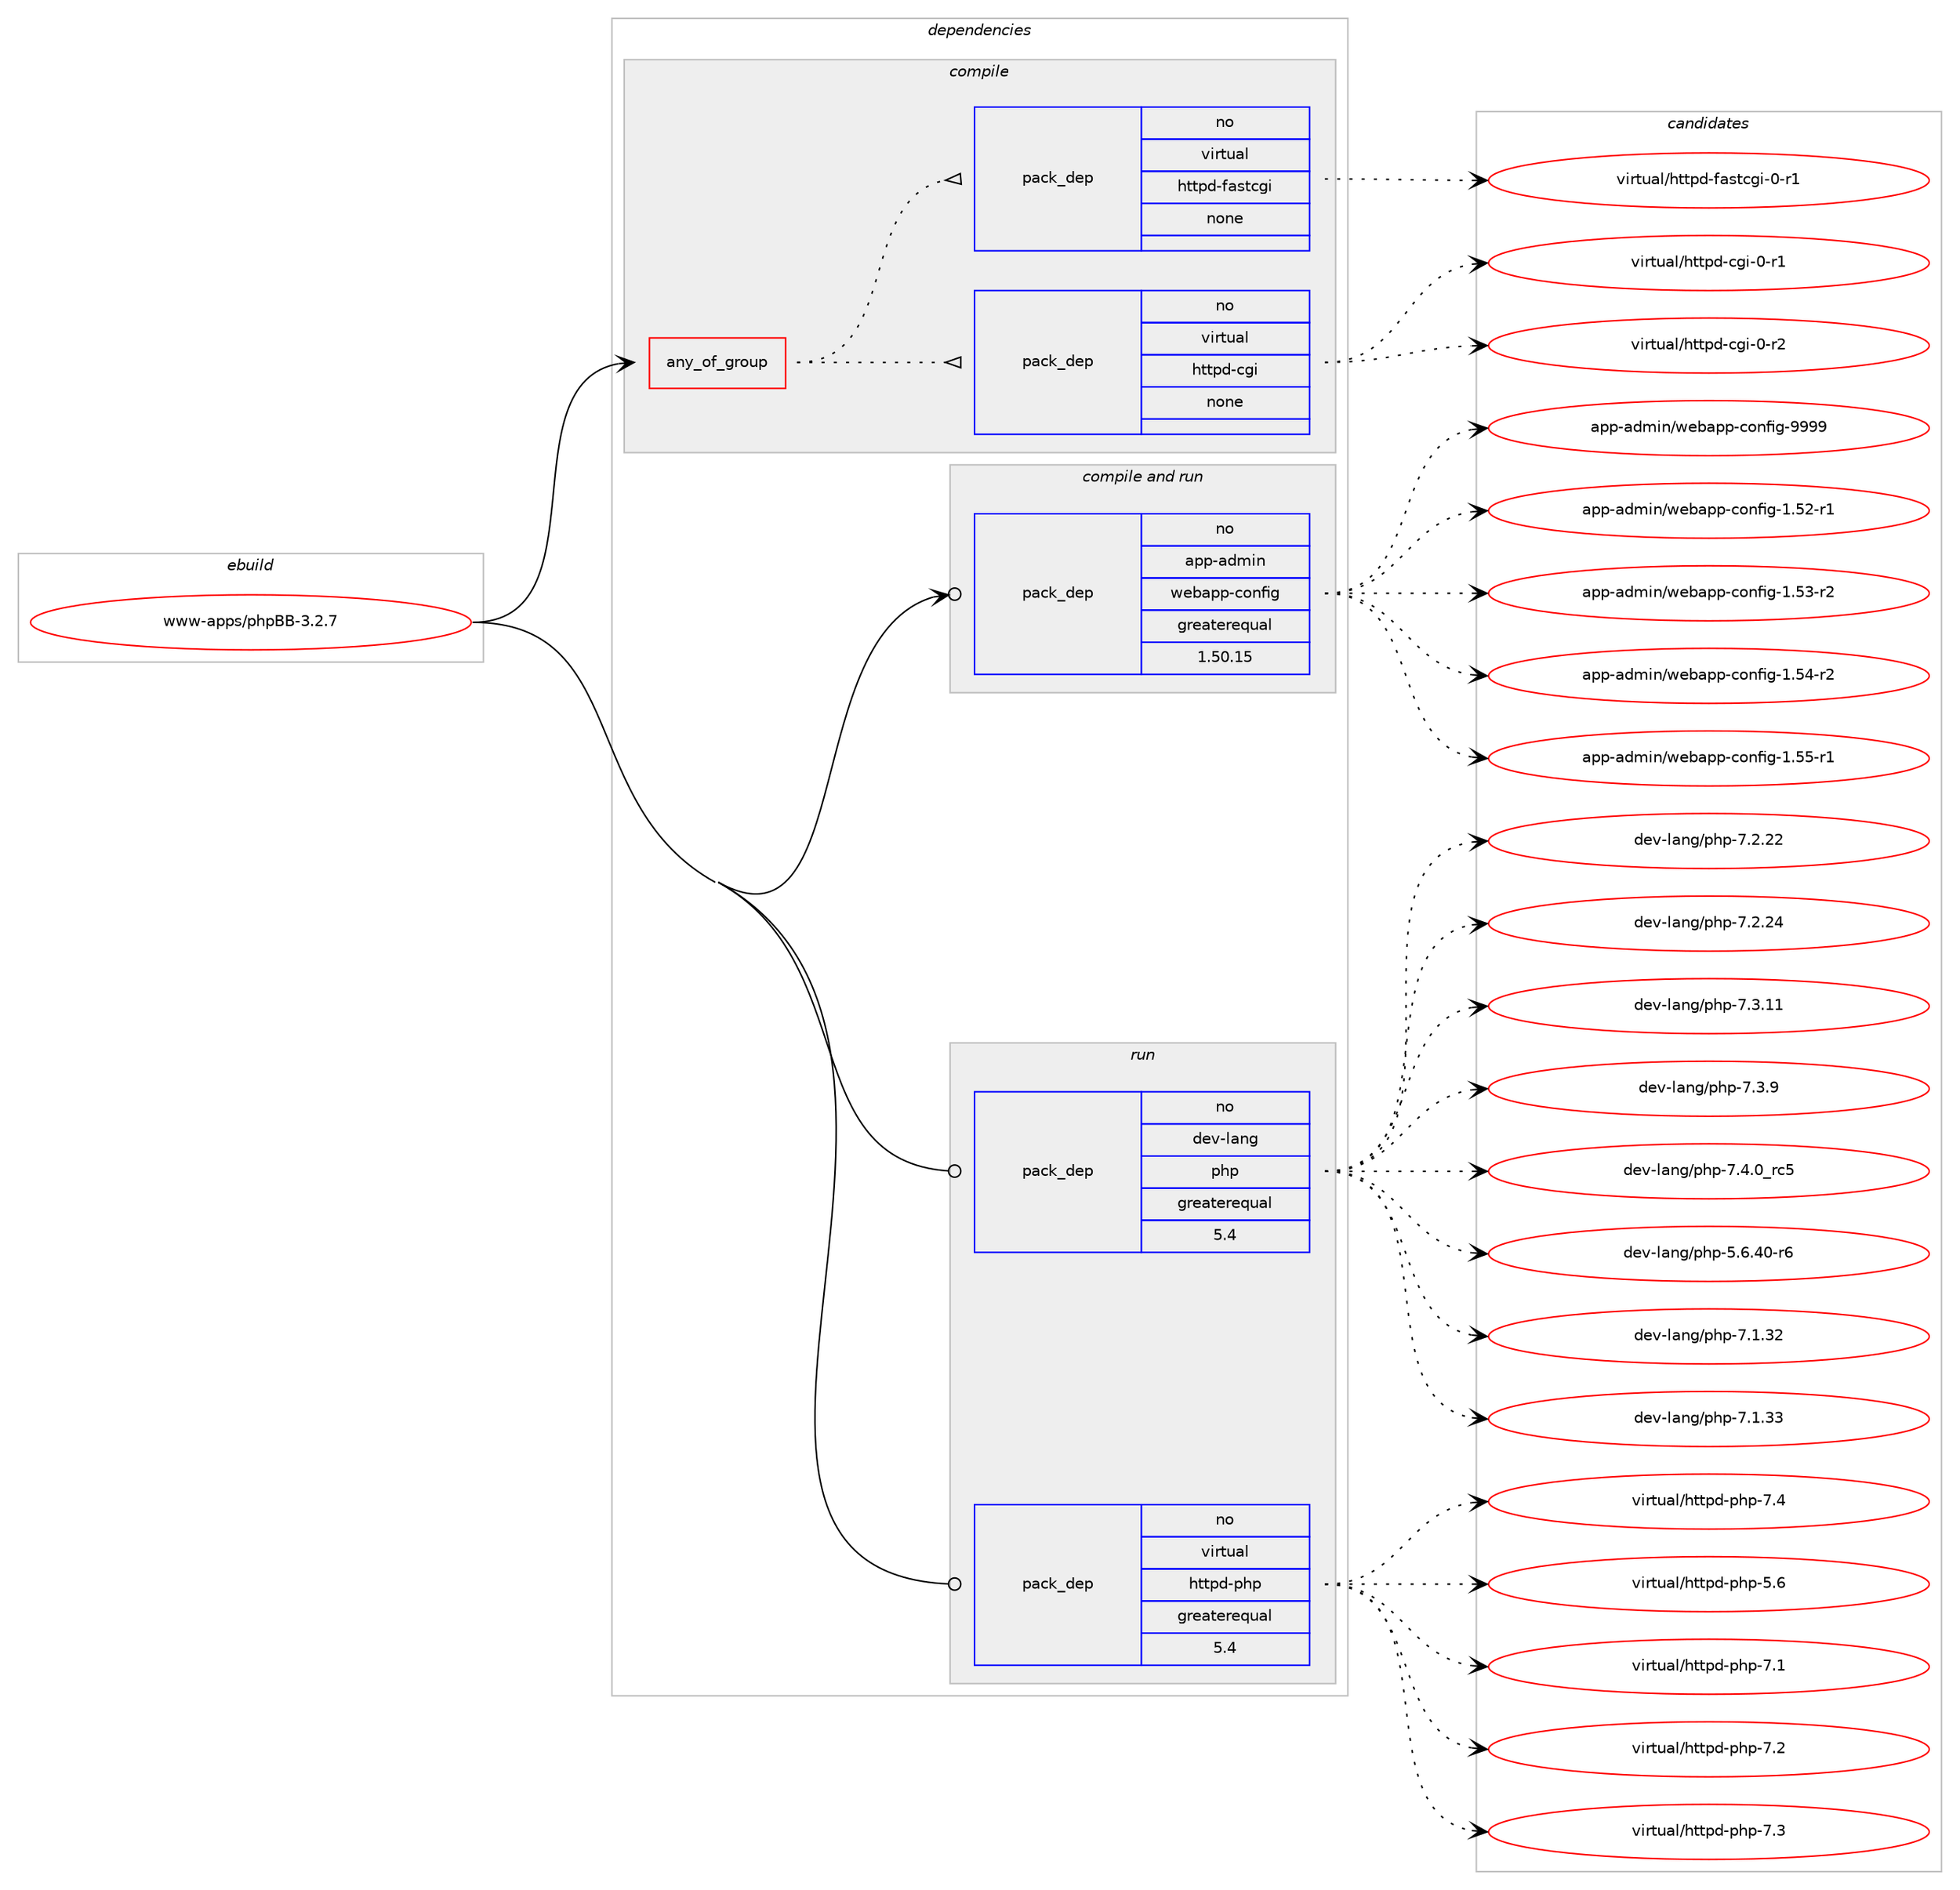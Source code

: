 digraph prolog {

# *************
# Graph options
# *************

newrank=true;
concentrate=true;
compound=true;
graph [rankdir=LR,fontname=Helvetica,fontsize=10,ranksep=1.5];#, ranksep=2.5, nodesep=0.2];
edge  [arrowhead=vee];
node  [fontname=Helvetica,fontsize=10];

# **********
# The ebuild
# **********

subgraph cluster_leftcol {
color=gray;
rank=same;
label=<<i>ebuild</i>>;
id [label="www-apps/phpBB-3.2.7", color=red, width=4, href="../www-apps/phpBB-3.2.7.svg"];
}

# ****************
# The dependencies
# ****************

subgraph cluster_midcol {
color=gray;
label=<<i>dependencies</i>>;
subgraph cluster_compile {
fillcolor="#eeeeee";
style=filled;
label=<<i>compile</i>>;
subgraph any15726 {
dependency905762 [label=<<TABLE BORDER="0" CELLBORDER="1" CELLSPACING="0" CELLPADDING="4"><TR><TD CELLPADDING="10">any_of_group</TD></TR></TABLE>>, shape=none, color=red];subgraph pack672335 {
dependency905763 [label=<<TABLE BORDER="0" CELLBORDER="1" CELLSPACING="0" CELLPADDING="4" WIDTH="220"><TR><TD ROWSPAN="6" CELLPADDING="30">pack_dep</TD></TR><TR><TD WIDTH="110">no</TD></TR><TR><TD>virtual</TD></TR><TR><TD>httpd-cgi</TD></TR><TR><TD>none</TD></TR><TR><TD></TD></TR></TABLE>>, shape=none, color=blue];
}
dependency905762:e -> dependency905763:w [weight=20,style="dotted",arrowhead="oinv"];
subgraph pack672336 {
dependency905764 [label=<<TABLE BORDER="0" CELLBORDER="1" CELLSPACING="0" CELLPADDING="4" WIDTH="220"><TR><TD ROWSPAN="6" CELLPADDING="30">pack_dep</TD></TR><TR><TD WIDTH="110">no</TD></TR><TR><TD>virtual</TD></TR><TR><TD>httpd-fastcgi</TD></TR><TR><TD>none</TD></TR><TR><TD></TD></TR></TABLE>>, shape=none, color=blue];
}
dependency905762:e -> dependency905764:w [weight=20,style="dotted",arrowhead="oinv"];
}
id:e -> dependency905762:w [weight=20,style="solid",arrowhead="vee"];
}
subgraph cluster_compileandrun {
fillcolor="#eeeeee";
style=filled;
label=<<i>compile and run</i>>;
subgraph pack672337 {
dependency905765 [label=<<TABLE BORDER="0" CELLBORDER="1" CELLSPACING="0" CELLPADDING="4" WIDTH="220"><TR><TD ROWSPAN="6" CELLPADDING="30">pack_dep</TD></TR><TR><TD WIDTH="110">no</TD></TR><TR><TD>app-admin</TD></TR><TR><TD>webapp-config</TD></TR><TR><TD>greaterequal</TD></TR><TR><TD>1.50.15</TD></TR></TABLE>>, shape=none, color=blue];
}
id:e -> dependency905765:w [weight=20,style="solid",arrowhead="odotvee"];
}
subgraph cluster_run {
fillcolor="#eeeeee";
style=filled;
label=<<i>run</i>>;
subgraph pack672338 {
dependency905766 [label=<<TABLE BORDER="0" CELLBORDER="1" CELLSPACING="0" CELLPADDING="4" WIDTH="220"><TR><TD ROWSPAN="6" CELLPADDING="30">pack_dep</TD></TR><TR><TD WIDTH="110">no</TD></TR><TR><TD>dev-lang</TD></TR><TR><TD>php</TD></TR><TR><TD>greaterequal</TD></TR><TR><TD>5.4</TD></TR></TABLE>>, shape=none, color=blue];
}
id:e -> dependency905766:w [weight=20,style="solid",arrowhead="odot"];
subgraph pack672339 {
dependency905767 [label=<<TABLE BORDER="0" CELLBORDER="1" CELLSPACING="0" CELLPADDING="4" WIDTH="220"><TR><TD ROWSPAN="6" CELLPADDING="30">pack_dep</TD></TR><TR><TD WIDTH="110">no</TD></TR><TR><TD>virtual</TD></TR><TR><TD>httpd-php</TD></TR><TR><TD>greaterequal</TD></TR><TR><TD>5.4</TD></TR></TABLE>>, shape=none, color=blue];
}
id:e -> dependency905767:w [weight=20,style="solid",arrowhead="odot"];
}
}

# **************
# The candidates
# **************

subgraph cluster_choices {
rank=same;
color=gray;
label=<<i>candidates</i>>;

subgraph choice672335 {
color=black;
nodesep=1;
choice1181051141161179710847104116116112100459910310545484511449 [label="virtual/httpd-cgi-0-r1", color=red, width=4,href="../virtual/httpd-cgi-0-r1.svg"];
choice1181051141161179710847104116116112100459910310545484511450 [label="virtual/httpd-cgi-0-r2", color=red, width=4,href="../virtual/httpd-cgi-0-r2.svg"];
dependency905763:e -> choice1181051141161179710847104116116112100459910310545484511449:w [style=dotted,weight="100"];
dependency905763:e -> choice1181051141161179710847104116116112100459910310545484511450:w [style=dotted,weight="100"];
}
subgraph choice672336 {
color=black;
nodesep=1;
choice118105114116117971084710411611611210045102971151169910310545484511449 [label="virtual/httpd-fastcgi-0-r1", color=red, width=4,href="../virtual/httpd-fastcgi-0-r1.svg"];
dependency905764:e -> choice118105114116117971084710411611611210045102971151169910310545484511449:w [style=dotted,weight="100"];
}
subgraph choice672337 {
color=black;
nodesep=1;
choice971121124597100109105110471191019897112112459911111010210510345494653504511449 [label="app-admin/webapp-config-1.52-r1", color=red, width=4,href="../app-admin/webapp-config-1.52-r1.svg"];
choice971121124597100109105110471191019897112112459911111010210510345494653514511450 [label="app-admin/webapp-config-1.53-r2", color=red, width=4,href="../app-admin/webapp-config-1.53-r2.svg"];
choice971121124597100109105110471191019897112112459911111010210510345494653524511450 [label="app-admin/webapp-config-1.54-r2", color=red, width=4,href="../app-admin/webapp-config-1.54-r2.svg"];
choice971121124597100109105110471191019897112112459911111010210510345494653534511449 [label="app-admin/webapp-config-1.55-r1", color=red, width=4,href="../app-admin/webapp-config-1.55-r1.svg"];
choice97112112459710010910511047119101989711211245991111101021051034557575757 [label="app-admin/webapp-config-9999", color=red, width=4,href="../app-admin/webapp-config-9999.svg"];
dependency905765:e -> choice971121124597100109105110471191019897112112459911111010210510345494653504511449:w [style=dotted,weight="100"];
dependency905765:e -> choice971121124597100109105110471191019897112112459911111010210510345494653514511450:w [style=dotted,weight="100"];
dependency905765:e -> choice971121124597100109105110471191019897112112459911111010210510345494653524511450:w [style=dotted,weight="100"];
dependency905765:e -> choice971121124597100109105110471191019897112112459911111010210510345494653534511449:w [style=dotted,weight="100"];
dependency905765:e -> choice97112112459710010910511047119101989711211245991111101021051034557575757:w [style=dotted,weight="100"];
}
subgraph choice672338 {
color=black;
nodesep=1;
choice100101118451089711010347112104112455346544652484511454 [label="dev-lang/php-5.6.40-r6", color=red, width=4,href="../dev-lang/php-5.6.40-r6.svg"];
choice10010111845108971101034711210411245554649465150 [label="dev-lang/php-7.1.32", color=red, width=4,href="../dev-lang/php-7.1.32.svg"];
choice10010111845108971101034711210411245554649465151 [label="dev-lang/php-7.1.33", color=red, width=4,href="../dev-lang/php-7.1.33.svg"];
choice10010111845108971101034711210411245554650465050 [label="dev-lang/php-7.2.22", color=red, width=4,href="../dev-lang/php-7.2.22.svg"];
choice10010111845108971101034711210411245554650465052 [label="dev-lang/php-7.2.24", color=red, width=4,href="../dev-lang/php-7.2.24.svg"];
choice10010111845108971101034711210411245554651464949 [label="dev-lang/php-7.3.11", color=red, width=4,href="../dev-lang/php-7.3.11.svg"];
choice100101118451089711010347112104112455546514657 [label="dev-lang/php-7.3.9", color=red, width=4,href="../dev-lang/php-7.3.9.svg"];
choice100101118451089711010347112104112455546524648951149953 [label="dev-lang/php-7.4.0_rc5", color=red, width=4,href="../dev-lang/php-7.4.0_rc5.svg"];
dependency905766:e -> choice100101118451089711010347112104112455346544652484511454:w [style=dotted,weight="100"];
dependency905766:e -> choice10010111845108971101034711210411245554649465150:w [style=dotted,weight="100"];
dependency905766:e -> choice10010111845108971101034711210411245554649465151:w [style=dotted,weight="100"];
dependency905766:e -> choice10010111845108971101034711210411245554650465050:w [style=dotted,weight="100"];
dependency905766:e -> choice10010111845108971101034711210411245554650465052:w [style=dotted,weight="100"];
dependency905766:e -> choice10010111845108971101034711210411245554651464949:w [style=dotted,weight="100"];
dependency905766:e -> choice100101118451089711010347112104112455546514657:w [style=dotted,weight="100"];
dependency905766:e -> choice100101118451089711010347112104112455546524648951149953:w [style=dotted,weight="100"];
}
subgraph choice672339 {
color=black;
nodesep=1;
choice11810511411611797108471041161161121004511210411245534654 [label="virtual/httpd-php-5.6", color=red, width=4,href="../virtual/httpd-php-5.6.svg"];
choice11810511411611797108471041161161121004511210411245554649 [label="virtual/httpd-php-7.1", color=red, width=4,href="../virtual/httpd-php-7.1.svg"];
choice11810511411611797108471041161161121004511210411245554650 [label="virtual/httpd-php-7.2", color=red, width=4,href="../virtual/httpd-php-7.2.svg"];
choice11810511411611797108471041161161121004511210411245554651 [label="virtual/httpd-php-7.3", color=red, width=4,href="../virtual/httpd-php-7.3.svg"];
choice11810511411611797108471041161161121004511210411245554652 [label="virtual/httpd-php-7.4", color=red, width=4,href="../virtual/httpd-php-7.4.svg"];
dependency905767:e -> choice11810511411611797108471041161161121004511210411245534654:w [style=dotted,weight="100"];
dependency905767:e -> choice11810511411611797108471041161161121004511210411245554649:w [style=dotted,weight="100"];
dependency905767:e -> choice11810511411611797108471041161161121004511210411245554650:w [style=dotted,weight="100"];
dependency905767:e -> choice11810511411611797108471041161161121004511210411245554651:w [style=dotted,weight="100"];
dependency905767:e -> choice11810511411611797108471041161161121004511210411245554652:w [style=dotted,weight="100"];
}
}

}
